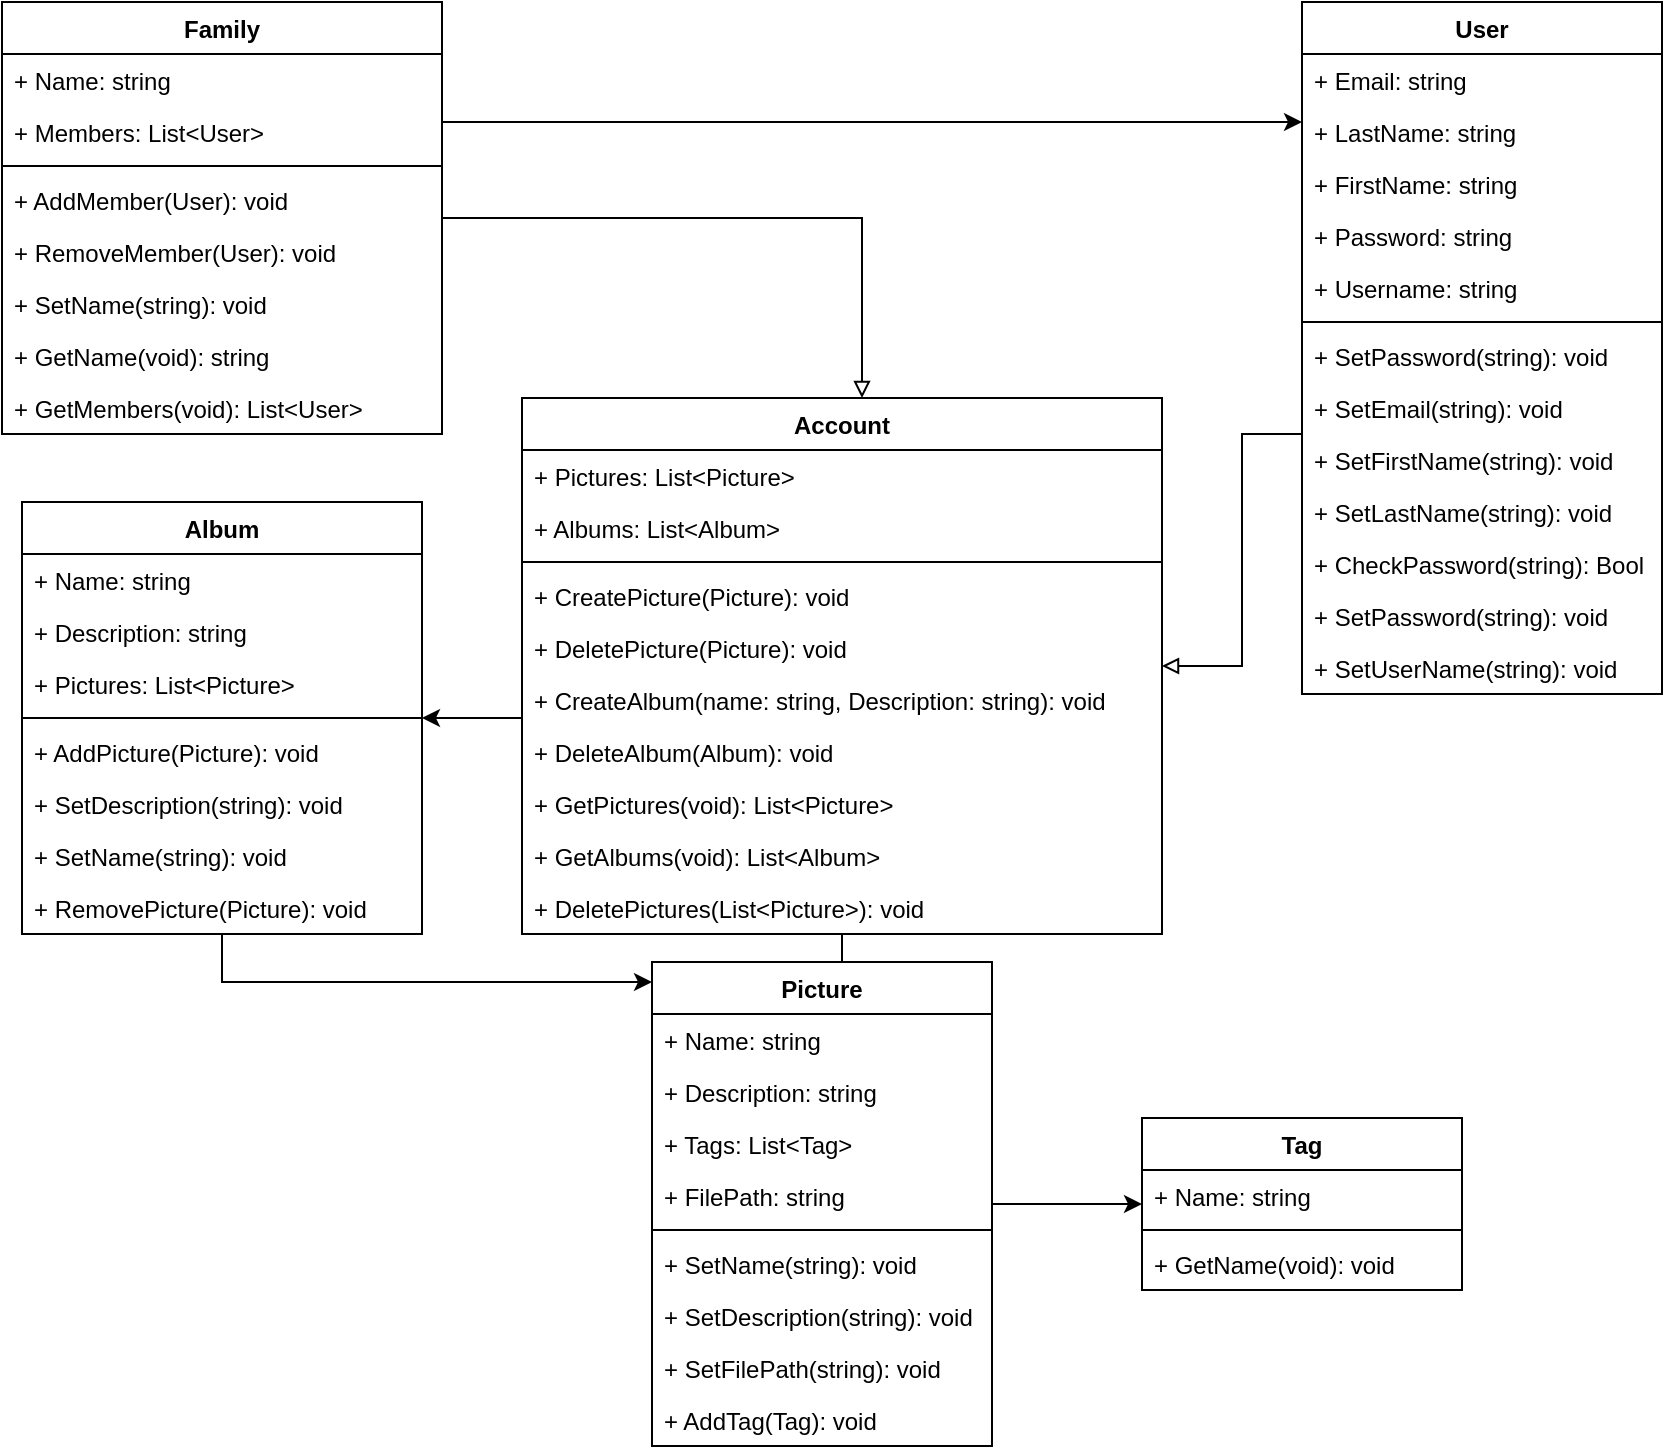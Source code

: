<mxfile version="26.0.16">
  <diagram id="C5RBs43oDa-KdzZeNtuy" name="Page-1">
    <mxGraphModel dx="1500" dy="804" grid="1" gridSize="10" guides="1" tooltips="1" connect="1" arrows="1" fold="1" page="1" pageScale="1" pageWidth="827" pageHeight="1169" math="0" shadow="0">
      <root>
        <mxCell id="WIyWlLk6GJQsqaUBKTNV-0" />
        <mxCell id="WIyWlLk6GJQsqaUBKTNV-1" parent="WIyWlLk6GJQsqaUBKTNV-0" />
        <mxCell id="LwOdxWUcEypCQ9QKhEuU-6" style="edgeStyle=orthogonalEdgeStyle;rounded=0;orthogonalLoop=1;jettySize=auto;html=1;endArrow=block;endFill=0;" parent="WIyWlLk6GJQsqaUBKTNV-1" source="KwHNiqSt_u-tDdupUiFI-0" target="KwHNiqSt_u-tDdupUiFI-9" edge="1">
          <mxGeometry relative="1" as="geometry">
            <mxPoint x="260" y="131" as="sourcePoint" />
            <mxPoint x="460" y="240" as="targetPoint" />
            <Array as="points">
              <mxPoint x="500" y="178" />
            </Array>
          </mxGeometry>
        </mxCell>
        <mxCell id="LwOdxWUcEypCQ9QKhEuU-7" style="edgeStyle=orthogonalEdgeStyle;rounded=0;orthogonalLoop=1;jettySize=auto;html=1;endArrow=block;endFill=0;" parent="WIyWlLk6GJQsqaUBKTNV-1" source="KwHNiqSt_u-tDdupUiFI-4" target="KwHNiqSt_u-tDdupUiFI-9" edge="1">
          <mxGeometry relative="1" as="geometry">
            <mxPoint x="660" y="157" as="sourcePoint" />
            <mxPoint x="460" y="240" as="targetPoint" />
            <Array as="points">
              <mxPoint x="690" y="286" />
            </Array>
          </mxGeometry>
        </mxCell>
        <mxCell id="PimOKWvEOXvwp0ByDB5H-64" style="edgeStyle=orthogonalEdgeStyle;rounded=0;orthogonalLoop=1;jettySize=auto;html=1;" parent="WIyWlLk6GJQsqaUBKTNV-1" source="KwHNiqSt_u-tDdupUiFI-14" target="KwHNiqSt_u-tDdupUiFI-19" edge="1">
          <mxGeometry relative="1" as="geometry">
            <Array as="points">
              <mxPoint x="180" y="560" />
            </Array>
            <mxPoint x="200" y="452" as="sourcePoint" />
            <mxPoint x="460" y="532" as="targetPoint" />
          </mxGeometry>
        </mxCell>
        <mxCell id="PimOKWvEOXvwp0ByDB5H-66" style="edgeStyle=orthogonalEdgeStyle;rounded=0;orthogonalLoop=1;jettySize=auto;html=1;" parent="WIyWlLk6GJQsqaUBKTNV-1" source="KwHNiqSt_u-tDdupUiFI-19" target="KwHNiqSt_u-tDdupUiFI-25" edge="1">
          <mxGeometry relative="1" as="geometry">
            <mxPoint x="560" y="506" as="sourcePoint" />
            <mxPoint x="610" y="545" as="targetPoint" />
          </mxGeometry>
        </mxCell>
        <mxCell id="LwOdxWUcEypCQ9QKhEuU-8" style="edgeStyle=orthogonalEdgeStyle;rounded=0;orthogonalLoop=1;jettySize=auto;html=1;" parent="WIyWlLk6GJQsqaUBKTNV-1" source="KwHNiqSt_u-tDdupUiFI-9" target="KwHNiqSt_u-tDdupUiFI-14" edge="1">
          <mxGeometry relative="1" as="geometry">
            <mxPoint x="360" y="279" as="sourcePoint" />
            <mxPoint x="200" y="400" as="targetPoint" />
            <Array as="points">
              <mxPoint x="300" y="428" />
              <mxPoint x="300" y="428" />
            </Array>
          </mxGeometry>
        </mxCell>
        <mxCell id="LwOdxWUcEypCQ9QKhEuU-9" style="edgeStyle=orthogonalEdgeStyle;rounded=0;orthogonalLoop=1;jettySize=auto;html=1;" parent="WIyWlLk6GJQsqaUBKTNV-1" source="KwHNiqSt_u-tDdupUiFI-9" target="KwHNiqSt_u-tDdupUiFI-19" edge="1">
          <mxGeometry relative="1" as="geometry">
            <mxPoint x="460" y="318" as="sourcePoint" />
            <mxPoint x="490" y="490" as="targetPoint" />
          </mxGeometry>
        </mxCell>
        <mxCell id="KHy8aL9svA68JVv7jce8-15" style="edgeStyle=orthogonalEdgeStyle;rounded=0;orthogonalLoop=1;jettySize=auto;html=1;" edge="1" parent="WIyWlLk6GJQsqaUBKTNV-1" source="KwHNiqSt_u-tDdupUiFI-0" target="KwHNiqSt_u-tDdupUiFI-4">
          <mxGeometry relative="1" as="geometry">
            <Array as="points">
              <mxPoint x="510" y="130" />
              <mxPoint x="510" y="130" />
            </Array>
          </mxGeometry>
        </mxCell>
        <mxCell id="KwHNiqSt_u-tDdupUiFI-0" value="Family" style="swimlane;fontStyle=1;align=center;verticalAlign=top;childLayout=stackLayout;horizontal=1;startSize=26;horizontalStack=0;resizeParent=1;resizeParentMax=0;resizeLast=0;collapsible=1;marginBottom=0;whiteSpace=wrap;html=1;" parent="WIyWlLk6GJQsqaUBKTNV-1" vertex="1">
          <mxGeometry x="70" y="70" width="220" height="216" as="geometry" />
        </mxCell>
        <mxCell id="KwHNiqSt_u-tDdupUiFI-1" value="+ Name: string" style="text;strokeColor=none;fillColor=none;align=left;verticalAlign=top;spacingLeft=4;spacingRight=4;overflow=hidden;rotatable=0;points=[[0,0.5],[1,0.5]];portConstraint=eastwest;whiteSpace=wrap;html=1;" parent="KwHNiqSt_u-tDdupUiFI-0" vertex="1">
          <mxGeometry y="26" width="220" height="26" as="geometry" />
        </mxCell>
        <mxCell id="PimOKWvEOXvwp0ByDB5H-33" value="+ Members: List&amp;lt;User&amp;gt;" style="text;strokeColor=none;fillColor=none;align=left;verticalAlign=top;spacingLeft=4;spacingRight=4;overflow=hidden;rotatable=0;points=[[0,0.5],[1,0.5]];portConstraint=eastwest;whiteSpace=wrap;html=1;" parent="KwHNiqSt_u-tDdupUiFI-0" vertex="1">
          <mxGeometry y="52" width="220" height="26" as="geometry" />
        </mxCell>
        <mxCell id="KwHNiqSt_u-tDdupUiFI-2" value="" style="line;strokeWidth=1;fillColor=none;align=left;verticalAlign=middle;spacingTop=-1;spacingLeft=3;spacingRight=3;rotatable=0;labelPosition=right;points=[];portConstraint=eastwest;strokeColor=inherit;" parent="KwHNiqSt_u-tDdupUiFI-0" vertex="1">
          <mxGeometry y="78" width="220" height="8" as="geometry" />
        </mxCell>
        <mxCell id="KwHNiqSt_u-tDdupUiFI-3" value="+ AddMember(User): void" style="text;strokeColor=none;fillColor=none;align=left;verticalAlign=top;spacingLeft=4;spacingRight=4;overflow=hidden;rotatable=0;points=[[0,0.5],[1,0.5]];portConstraint=eastwest;whiteSpace=wrap;html=1;" parent="KwHNiqSt_u-tDdupUiFI-0" vertex="1">
          <mxGeometry y="86" width="220" height="26" as="geometry" />
        </mxCell>
        <mxCell id="KHy8aL9svA68JVv7jce8-19" value="+ RemoveMember(User): void" style="text;strokeColor=none;fillColor=none;align=left;verticalAlign=top;spacingLeft=4;spacingRight=4;overflow=hidden;rotatable=0;points=[[0,0.5],[1,0.5]];portConstraint=eastwest;whiteSpace=wrap;html=1;" vertex="1" parent="KwHNiqSt_u-tDdupUiFI-0">
          <mxGeometry y="112" width="220" height="26" as="geometry" />
        </mxCell>
        <mxCell id="KHy8aL9svA68JVv7jce8-3" value="+ SetName(string): void" style="text;strokeColor=none;fillColor=none;align=left;verticalAlign=top;spacingLeft=4;spacingRight=4;overflow=hidden;rotatable=0;points=[[0,0.5],[1,0.5]];portConstraint=eastwest;whiteSpace=wrap;html=1;" vertex="1" parent="KwHNiqSt_u-tDdupUiFI-0">
          <mxGeometry y="138" width="220" height="26" as="geometry" />
        </mxCell>
        <mxCell id="KHy8aL9svA68JVv7jce8-4" value="+ GetName(void): string" style="text;strokeColor=none;fillColor=none;align=left;verticalAlign=top;spacingLeft=4;spacingRight=4;overflow=hidden;rotatable=0;points=[[0,0.5],[1,0.5]];portConstraint=eastwest;whiteSpace=wrap;html=1;" vertex="1" parent="KwHNiqSt_u-tDdupUiFI-0">
          <mxGeometry y="164" width="220" height="26" as="geometry" />
        </mxCell>
        <mxCell id="KHy8aL9svA68JVv7jce8-7" value="+ GetMembers(void): List&amp;lt;User&amp;gt;" style="text;strokeColor=none;fillColor=none;align=left;verticalAlign=top;spacingLeft=4;spacingRight=4;overflow=hidden;rotatable=0;points=[[0,0.5],[1,0.5]];portConstraint=eastwest;whiteSpace=wrap;html=1;" vertex="1" parent="KwHNiqSt_u-tDdupUiFI-0">
          <mxGeometry y="190" width="220" height="26" as="geometry" />
        </mxCell>
        <mxCell id="KwHNiqSt_u-tDdupUiFI-4" value="User" style="swimlane;fontStyle=1;align=center;verticalAlign=top;childLayout=stackLayout;horizontal=1;startSize=26;horizontalStack=0;resizeParent=1;resizeParentMax=0;resizeLast=0;collapsible=1;marginBottom=0;whiteSpace=wrap;html=1;" parent="WIyWlLk6GJQsqaUBKTNV-1" vertex="1">
          <mxGeometry x="720" y="70" width="180" height="346" as="geometry" />
        </mxCell>
        <mxCell id="PimOKWvEOXvwp0ByDB5H-70" value="+ Email: string" style="text;strokeColor=none;fillColor=none;align=left;verticalAlign=top;spacingLeft=4;spacingRight=4;overflow=hidden;rotatable=0;points=[[0,0.5],[1,0.5]];portConstraint=eastwest;whiteSpace=wrap;html=1;" parent="KwHNiqSt_u-tDdupUiFI-4" vertex="1">
          <mxGeometry y="26" width="180" height="26" as="geometry" />
        </mxCell>
        <mxCell id="PimOKWvEOXvwp0ByDB5H-69" value="+ LastName: string" style="text;strokeColor=none;fillColor=none;align=left;verticalAlign=top;spacingLeft=4;spacingRight=4;overflow=hidden;rotatable=0;points=[[0,0.5],[1,0.5]];portConstraint=eastwest;whiteSpace=wrap;html=1;" parent="KwHNiqSt_u-tDdupUiFI-4" vertex="1">
          <mxGeometry y="52" width="180" height="26" as="geometry" />
        </mxCell>
        <mxCell id="PimOKWvEOXvwp0ByDB5H-68" value="+ FirstName: string" style="text;strokeColor=none;fillColor=none;align=left;verticalAlign=top;spacingLeft=4;spacingRight=4;overflow=hidden;rotatable=0;points=[[0,0.5],[1,0.5]];portConstraint=eastwest;whiteSpace=wrap;html=1;" parent="KwHNiqSt_u-tDdupUiFI-4" vertex="1">
          <mxGeometry y="78" width="180" height="26" as="geometry" />
        </mxCell>
        <mxCell id="LwOdxWUcEypCQ9QKhEuU-0" value="+ Password: string" style="text;strokeColor=none;fillColor=none;align=left;verticalAlign=top;spacingLeft=4;spacingRight=4;overflow=hidden;rotatable=0;points=[[0,0.5],[1,0.5]];portConstraint=eastwest;whiteSpace=wrap;html=1;" parent="KwHNiqSt_u-tDdupUiFI-4" vertex="1">
          <mxGeometry y="104" width="180" height="26" as="geometry" />
        </mxCell>
        <mxCell id="PimOKWvEOXvwp0ByDB5H-37" value="+ Username: string" style="text;strokeColor=none;fillColor=none;align=left;verticalAlign=top;spacingLeft=4;spacingRight=4;overflow=hidden;rotatable=0;points=[[0,0.5],[1,0.5]];portConstraint=eastwest;whiteSpace=wrap;html=1;" parent="KwHNiqSt_u-tDdupUiFI-4" vertex="1">
          <mxGeometry y="130" width="180" height="26" as="geometry" />
        </mxCell>
        <mxCell id="KwHNiqSt_u-tDdupUiFI-7" value="" style="line;strokeWidth=1;fillColor=none;align=left;verticalAlign=middle;spacingTop=-1;spacingLeft=3;spacingRight=3;rotatable=0;labelPosition=right;points=[];portConstraint=eastwest;strokeColor=inherit;" parent="KwHNiqSt_u-tDdupUiFI-4" vertex="1">
          <mxGeometry y="156" width="180" height="8" as="geometry" />
        </mxCell>
        <mxCell id="KwHNiqSt_u-tDdupUiFI-8" value="+ SetPassword(string): void" style="text;strokeColor=none;fillColor=none;align=left;verticalAlign=top;spacingLeft=4;spacingRight=4;overflow=hidden;rotatable=0;points=[[0,0.5],[1,0.5]];portConstraint=eastwest;whiteSpace=wrap;html=1;" parent="KwHNiqSt_u-tDdupUiFI-4" vertex="1">
          <mxGeometry y="164" width="180" height="26" as="geometry" />
        </mxCell>
        <mxCell id="KHy8aL9svA68JVv7jce8-18" value="+ SetEmail(string): void" style="text;strokeColor=none;fillColor=none;align=left;verticalAlign=top;spacingLeft=4;spacingRight=4;overflow=hidden;rotatable=0;points=[[0,0.5],[1,0.5]];portConstraint=eastwest;whiteSpace=wrap;html=1;" vertex="1" parent="KwHNiqSt_u-tDdupUiFI-4">
          <mxGeometry y="190" width="180" height="26" as="geometry" />
        </mxCell>
        <mxCell id="KHy8aL9svA68JVv7jce8-16" value="+ SetFirstName(string): void" style="text;strokeColor=none;fillColor=none;align=left;verticalAlign=top;spacingLeft=4;spacingRight=4;overflow=hidden;rotatable=0;points=[[0,0.5],[1,0.5]];portConstraint=eastwest;whiteSpace=wrap;html=1;" vertex="1" parent="KwHNiqSt_u-tDdupUiFI-4">
          <mxGeometry y="216" width="180" height="26" as="geometry" />
        </mxCell>
        <mxCell id="KHy8aL9svA68JVv7jce8-17" value="+ SetLastName(string): void" style="text;strokeColor=none;fillColor=none;align=left;verticalAlign=top;spacingLeft=4;spacingRight=4;overflow=hidden;rotatable=0;points=[[0,0.5],[1,0.5]];portConstraint=eastwest;whiteSpace=wrap;html=1;" vertex="1" parent="KwHNiqSt_u-tDdupUiFI-4">
          <mxGeometry y="242" width="180" height="26" as="geometry" />
        </mxCell>
        <mxCell id="KHy8aL9svA68JVv7jce8-0" value="+ CheckPassword(string): Bool" style="text;strokeColor=none;fillColor=none;align=left;verticalAlign=top;spacingLeft=4;spacingRight=4;overflow=hidden;rotatable=0;points=[[0,0.5],[1,0.5]];portConstraint=eastwest;whiteSpace=wrap;html=1;" vertex="1" parent="KwHNiqSt_u-tDdupUiFI-4">
          <mxGeometry y="268" width="180" height="26" as="geometry" />
        </mxCell>
        <mxCell id="KHy8aL9svA68JVv7jce8-14" value="+ SetPassword(string): void" style="text;strokeColor=none;fillColor=none;align=left;verticalAlign=top;spacingLeft=4;spacingRight=4;overflow=hidden;rotatable=0;points=[[0,0.5],[1,0.5]];portConstraint=eastwest;whiteSpace=wrap;html=1;" vertex="1" parent="KwHNiqSt_u-tDdupUiFI-4">
          <mxGeometry y="294" width="180" height="26" as="geometry" />
        </mxCell>
        <mxCell id="KHy8aL9svA68JVv7jce8-2" value="+ SetUserName(string): void" style="text;strokeColor=none;fillColor=none;align=left;verticalAlign=top;spacingLeft=4;spacingRight=4;overflow=hidden;rotatable=0;points=[[0,0.5],[1,0.5]];portConstraint=eastwest;whiteSpace=wrap;html=1;" vertex="1" parent="KwHNiqSt_u-tDdupUiFI-4">
          <mxGeometry y="320" width="180" height="26" as="geometry" />
        </mxCell>
        <mxCell id="KwHNiqSt_u-tDdupUiFI-9" value="Account" style="swimlane;fontStyle=1;align=center;verticalAlign=top;childLayout=stackLayout;horizontal=1;startSize=26;horizontalStack=0;resizeParent=1;resizeParentMax=0;resizeLast=0;collapsible=1;marginBottom=0;whiteSpace=wrap;html=1;" parent="WIyWlLk6GJQsqaUBKTNV-1" vertex="1">
          <mxGeometry x="330" y="268" width="320" height="268" as="geometry" />
        </mxCell>
        <mxCell id="PimOKWvEOXvwp0ByDB5H-34" value="+ Pictures: List&amp;lt;Picture&amp;gt;" style="text;strokeColor=none;fillColor=none;align=left;verticalAlign=top;spacingLeft=4;spacingRight=4;overflow=hidden;rotatable=0;points=[[0,0.5],[1,0.5]];portConstraint=eastwest;whiteSpace=wrap;html=1;" parent="KwHNiqSt_u-tDdupUiFI-9" vertex="1">
          <mxGeometry y="26" width="320" height="26" as="geometry" />
        </mxCell>
        <mxCell id="PimOKWvEOXvwp0ByDB5H-35" value="+ Albums: List&amp;lt;Album&amp;gt;" style="text;strokeColor=none;fillColor=none;align=left;verticalAlign=top;spacingLeft=4;spacingRight=4;overflow=hidden;rotatable=0;points=[[0,0.5],[1,0.5]];portConstraint=eastwest;whiteSpace=wrap;html=1;" parent="KwHNiqSt_u-tDdupUiFI-9" vertex="1">
          <mxGeometry y="52" width="320" height="26" as="geometry" />
        </mxCell>
        <mxCell id="KwHNiqSt_u-tDdupUiFI-12" value="" style="line;strokeWidth=1;fillColor=none;align=left;verticalAlign=middle;spacingTop=-1;spacingLeft=3;spacingRight=3;rotatable=0;labelPosition=right;points=[];portConstraint=eastwest;strokeColor=inherit;" parent="KwHNiqSt_u-tDdupUiFI-9" vertex="1">
          <mxGeometry y="78" width="320" height="8" as="geometry" />
        </mxCell>
        <mxCell id="KwHNiqSt_u-tDdupUiFI-13" value="+ CreatePicture(Picture): void" style="text;strokeColor=none;fillColor=none;align=left;verticalAlign=top;spacingLeft=4;spacingRight=4;overflow=hidden;rotatable=0;points=[[0,0.5],[1,0.5]];portConstraint=eastwest;whiteSpace=wrap;html=1;" parent="KwHNiqSt_u-tDdupUiFI-9" vertex="1">
          <mxGeometry y="86" width="320" height="26" as="geometry" />
        </mxCell>
        <mxCell id="KHy8aL9svA68JVv7jce8-20" value="+ DeletePicture(Picture): void" style="text;strokeColor=none;fillColor=none;align=left;verticalAlign=top;spacingLeft=4;spacingRight=4;overflow=hidden;rotatable=0;points=[[0,0.5],[1,0.5]];portConstraint=eastwest;whiteSpace=wrap;html=1;" vertex="1" parent="KwHNiqSt_u-tDdupUiFI-9">
          <mxGeometry y="112" width="320" height="26" as="geometry" />
        </mxCell>
        <mxCell id="KHy8aL9svA68JVv7jce8-5" value="+ CreateAlbum(name: string, Description: string): void" style="text;strokeColor=none;fillColor=none;align=left;verticalAlign=top;spacingLeft=4;spacingRight=4;overflow=hidden;rotatable=0;points=[[0,0.5],[1,0.5]];portConstraint=eastwest;whiteSpace=wrap;html=1;" vertex="1" parent="KwHNiqSt_u-tDdupUiFI-9">
          <mxGeometry y="138" width="320" height="26" as="geometry" />
        </mxCell>
        <mxCell id="KHy8aL9svA68JVv7jce8-21" value="+ DeleteAlbum(Album): void" style="text;strokeColor=none;fillColor=none;align=left;verticalAlign=top;spacingLeft=4;spacingRight=4;overflow=hidden;rotatable=0;points=[[0,0.5],[1,0.5]];portConstraint=eastwest;whiteSpace=wrap;html=1;" vertex="1" parent="KwHNiqSt_u-tDdupUiFI-9">
          <mxGeometry y="164" width="320" height="26" as="geometry" />
        </mxCell>
        <mxCell id="KHy8aL9svA68JVv7jce8-8" value="+ GetPictures(void): List&amp;lt;Picture&amp;gt;" style="text;strokeColor=none;fillColor=none;align=left;verticalAlign=top;spacingLeft=4;spacingRight=4;overflow=hidden;rotatable=0;points=[[0,0.5],[1,0.5]];portConstraint=eastwest;whiteSpace=wrap;html=1;" vertex="1" parent="KwHNiqSt_u-tDdupUiFI-9">
          <mxGeometry y="190" width="320" height="26" as="geometry" />
        </mxCell>
        <mxCell id="KHy8aL9svA68JVv7jce8-9" value="+ GetAlbums(void): List&amp;lt;Album&amp;gt;" style="text;strokeColor=none;fillColor=none;align=left;verticalAlign=top;spacingLeft=4;spacingRight=4;overflow=hidden;rotatable=0;points=[[0,0.5],[1,0.5]];portConstraint=eastwest;whiteSpace=wrap;html=1;" vertex="1" parent="KwHNiqSt_u-tDdupUiFI-9">
          <mxGeometry y="216" width="320" height="26" as="geometry" />
        </mxCell>
        <mxCell id="KHy8aL9svA68JVv7jce8-25" value="+ DeletePictures(List&amp;lt;Picture&amp;gt;): void" style="text;strokeColor=none;fillColor=none;align=left;verticalAlign=top;spacingLeft=4;spacingRight=4;overflow=hidden;rotatable=0;points=[[0,0.5],[1,0.5]];portConstraint=eastwest;whiteSpace=wrap;html=1;" vertex="1" parent="KwHNiqSt_u-tDdupUiFI-9">
          <mxGeometry y="242" width="320" height="26" as="geometry" />
        </mxCell>
        <mxCell id="KwHNiqSt_u-tDdupUiFI-14" value="Album" style="swimlane;fontStyle=1;align=center;verticalAlign=top;childLayout=stackLayout;horizontal=1;startSize=26;horizontalStack=0;resizeParent=1;resizeParentMax=0;resizeLast=0;collapsible=1;marginBottom=0;whiteSpace=wrap;html=1;" parent="WIyWlLk6GJQsqaUBKTNV-1" vertex="1">
          <mxGeometry x="80" y="320" width="200" height="216" as="geometry" />
        </mxCell>
        <mxCell id="KwHNiqSt_u-tDdupUiFI-15" value="+ Name: string" style="text;strokeColor=none;fillColor=none;align=left;verticalAlign=top;spacingLeft=4;spacingRight=4;overflow=hidden;rotatable=0;points=[[0,0.5],[1,0.5]];portConstraint=eastwest;whiteSpace=wrap;html=1;" parent="KwHNiqSt_u-tDdupUiFI-14" vertex="1">
          <mxGeometry y="26" width="200" height="26" as="geometry" />
        </mxCell>
        <mxCell id="PimOKWvEOXvwp0ByDB5H-72" value="+ Description: string" style="text;strokeColor=none;fillColor=none;align=left;verticalAlign=top;spacingLeft=4;spacingRight=4;overflow=hidden;rotatable=0;points=[[0,0.5],[1,0.5]];portConstraint=eastwest;whiteSpace=wrap;html=1;" parent="KwHNiqSt_u-tDdupUiFI-14" vertex="1">
          <mxGeometry y="52" width="200" height="26" as="geometry" />
        </mxCell>
        <mxCell id="PimOKWvEOXvwp0ByDB5H-44" value="+ Pictures: List&amp;lt;Picture&amp;gt;" style="text;strokeColor=none;fillColor=none;align=left;verticalAlign=top;spacingLeft=4;spacingRight=4;overflow=hidden;rotatable=0;points=[[0,0.5],[1,0.5]];portConstraint=eastwest;whiteSpace=wrap;html=1;" parent="KwHNiqSt_u-tDdupUiFI-14" vertex="1">
          <mxGeometry y="78" width="200" height="26" as="geometry" />
        </mxCell>
        <mxCell id="KwHNiqSt_u-tDdupUiFI-17" value="" style="line;strokeWidth=1;fillColor=none;align=left;verticalAlign=middle;spacingTop=-1;spacingLeft=3;spacingRight=3;rotatable=0;labelPosition=right;points=[];portConstraint=eastwest;strokeColor=inherit;" parent="KwHNiqSt_u-tDdupUiFI-14" vertex="1">
          <mxGeometry y="104" width="200" height="8" as="geometry" />
        </mxCell>
        <mxCell id="KwHNiqSt_u-tDdupUiFI-18" value="+ AddPicture(Picture): void" style="text;strokeColor=none;fillColor=none;align=left;verticalAlign=top;spacingLeft=4;spacingRight=4;overflow=hidden;rotatable=0;points=[[0,0.5],[1,0.5]];portConstraint=eastwest;whiteSpace=wrap;html=1;" parent="KwHNiqSt_u-tDdupUiFI-14" vertex="1">
          <mxGeometry y="112" width="200" height="26" as="geometry" />
        </mxCell>
        <mxCell id="KHy8aL9svA68JVv7jce8-6" value="+ SetDescription(string): void" style="text;strokeColor=none;fillColor=none;align=left;verticalAlign=top;spacingLeft=4;spacingRight=4;overflow=hidden;rotatable=0;points=[[0,0.5],[1,0.5]];portConstraint=eastwest;whiteSpace=wrap;html=1;" vertex="1" parent="KwHNiqSt_u-tDdupUiFI-14">
          <mxGeometry y="138" width="200" height="26" as="geometry" />
        </mxCell>
        <mxCell id="KHy8aL9svA68JVv7jce8-12" value="+ SetName(string): void" style="text;strokeColor=none;fillColor=none;align=left;verticalAlign=top;spacingLeft=4;spacingRight=4;overflow=hidden;rotatable=0;points=[[0,0.5],[1,0.5]];portConstraint=eastwest;whiteSpace=wrap;html=1;" vertex="1" parent="KwHNiqSt_u-tDdupUiFI-14">
          <mxGeometry y="164" width="200" height="26" as="geometry" />
        </mxCell>
        <mxCell id="KHy8aL9svA68JVv7jce8-11" value="+ RemovePicture(Picture): void" style="text;strokeColor=none;fillColor=none;align=left;verticalAlign=top;spacingLeft=4;spacingRight=4;overflow=hidden;rotatable=0;points=[[0,0.5],[1,0.5]];portConstraint=eastwest;whiteSpace=wrap;html=1;" vertex="1" parent="KwHNiqSt_u-tDdupUiFI-14">
          <mxGeometry y="190" width="200" height="26" as="geometry" />
        </mxCell>
        <mxCell id="KwHNiqSt_u-tDdupUiFI-19" value="Picture" style="swimlane;fontStyle=1;align=center;verticalAlign=top;childLayout=stackLayout;horizontal=1;startSize=26;horizontalStack=0;resizeParent=1;resizeParentMax=0;resizeLast=0;collapsible=1;marginBottom=0;whiteSpace=wrap;html=1;" parent="WIyWlLk6GJQsqaUBKTNV-1" vertex="1">
          <mxGeometry x="395" y="550" width="170" height="242" as="geometry" />
        </mxCell>
        <mxCell id="KwHNiqSt_u-tDdupUiFI-20" value="+ Name: string" style="text;strokeColor=none;fillColor=none;align=left;verticalAlign=top;spacingLeft=4;spacingRight=4;overflow=hidden;rotatable=0;points=[[0,0.5],[1,0.5]];portConstraint=eastwest;whiteSpace=wrap;html=1;" parent="KwHNiqSt_u-tDdupUiFI-19" vertex="1">
          <mxGeometry y="26" width="170" height="26" as="geometry" />
        </mxCell>
        <mxCell id="PimOKWvEOXvwp0ByDB5H-71" value="+ Description: string" style="text;strokeColor=none;fillColor=none;align=left;verticalAlign=top;spacingLeft=4;spacingRight=4;overflow=hidden;rotatable=0;points=[[0,0.5],[1,0.5]];portConstraint=eastwest;whiteSpace=wrap;html=1;" parent="KwHNiqSt_u-tDdupUiFI-19" vertex="1">
          <mxGeometry y="52" width="170" height="26" as="geometry" />
        </mxCell>
        <mxCell id="PimOKWvEOXvwp0ByDB5H-57" value="+ Tags: List&amp;lt;Tag&amp;gt;" style="text;strokeColor=none;fillColor=none;align=left;verticalAlign=top;spacingLeft=4;spacingRight=4;overflow=hidden;rotatable=0;points=[[0,0.5],[1,0.5]];portConstraint=eastwest;whiteSpace=wrap;html=1;" parent="KwHNiqSt_u-tDdupUiFI-19" vertex="1">
          <mxGeometry y="78" width="170" height="26" as="geometry" />
        </mxCell>
        <mxCell id="PimOKWvEOXvwp0ByDB5H-56" value="+ FilePath: string&amp;nbsp;" style="text;strokeColor=none;fillColor=none;align=left;verticalAlign=top;spacingLeft=4;spacingRight=4;overflow=hidden;rotatable=0;points=[[0,0.5],[1,0.5]];portConstraint=eastwest;whiteSpace=wrap;html=1;" parent="KwHNiqSt_u-tDdupUiFI-19" vertex="1">
          <mxGeometry y="104" width="170" height="26" as="geometry" />
        </mxCell>
        <mxCell id="KwHNiqSt_u-tDdupUiFI-22" value="" style="line;strokeWidth=1;fillColor=none;align=left;verticalAlign=middle;spacingTop=-1;spacingLeft=3;spacingRight=3;rotatable=0;labelPosition=right;points=[];portConstraint=eastwest;strokeColor=inherit;" parent="KwHNiqSt_u-tDdupUiFI-19" vertex="1">
          <mxGeometry y="130" width="170" height="8" as="geometry" />
        </mxCell>
        <mxCell id="KwHNiqSt_u-tDdupUiFI-23" value="+ SetName(string): void" style="text;strokeColor=none;fillColor=none;align=left;verticalAlign=top;spacingLeft=4;spacingRight=4;overflow=hidden;rotatable=0;points=[[0,0.5],[1,0.5]];portConstraint=eastwest;whiteSpace=wrap;html=1;" parent="KwHNiqSt_u-tDdupUiFI-19" vertex="1">
          <mxGeometry y="138" width="170" height="26" as="geometry" />
        </mxCell>
        <mxCell id="KHy8aL9svA68JVv7jce8-22" value="+ SetDescription(string): void" style="text;strokeColor=none;fillColor=none;align=left;verticalAlign=top;spacingLeft=4;spacingRight=4;overflow=hidden;rotatable=0;points=[[0,0.5],[1,0.5]];portConstraint=eastwest;whiteSpace=wrap;html=1;" vertex="1" parent="KwHNiqSt_u-tDdupUiFI-19">
          <mxGeometry y="164" width="170" height="26" as="geometry" />
        </mxCell>
        <mxCell id="KHy8aL9svA68JVv7jce8-23" value="+ SetFilePath(string): void" style="text;strokeColor=none;fillColor=none;align=left;verticalAlign=top;spacingLeft=4;spacingRight=4;overflow=hidden;rotatable=0;points=[[0,0.5],[1,0.5]];portConstraint=eastwest;whiteSpace=wrap;html=1;" vertex="1" parent="KwHNiqSt_u-tDdupUiFI-19">
          <mxGeometry y="190" width="170" height="26" as="geometry" />
        </mxCell>
        <mxCell id="KHy8aL9svA68JVv7jce8-24" value="+ AddTag(Tag): void" style="text;strokeColor=none;fillColor=none;align=left;verticalAlign=top;spacingLeft=4;spacingRight=4;overflow=hidden;rotatable=0;points=[[0,0.5],[1,0.5]];portConstraint=eastwest;whiteSpace=wrap;html=1;" vertex="1" parent="KwHNiqSt_u-tDdupUiFI-19">
          <mxGeometry y="216" width="170" height="26" as="geometry" />
        </mxCell>
        <mxCell id="KwHNiqSt_u-tDdupUiFI-25" value="Tag" style="swimlane;fontStyle=1;align=center;verticalAlign=top;childLayout=stackLayout;horizontal=1;startSize=26;horizontalStack=0;resizeParent=1;resizeParentMax=0;resizeLast=0;collapsible=1;marginBottom=0;whiteSpace=wrap;html=1;" parent="WIyWlLk6GJQsqaUBKTNV-1" vertex="1">
          <mxGeometry x="640" y="628" width="160" height="86" as="geometry" />
        </mxCell>
        <mxCell id="KwHNiqSt_u-tDdupUiFI-26" value="+ Name: string" style="text;strokeColor=none;fillColor=none;align=left;verticalAlign=top;spacingLeft=4;spacingRight=4;overflow=hidden;rotatable=0;points=[[0,0.5],[1,0.5]];portConstraint=eastwest;whiteSpace=wrap;html=1;" parent="KwHNiqSt_u-tDdupUiFI-25" vertex="1">
          <mxGeometry y="26" width="160" height="26" as="geometry" />
        </mxCell>
        <mxCell id="KwHNiqSt_u-tDdupUiFI-28" value="" style="line;strokeWidth=1;fillColor=none;align=left;verticalAlign=middle;spacingTop=-1;spacingLeft=3;spacingRight=3;rotatable=0;labelPosition=right;points=[];portConstraint=eastwest;strokeColor=inherit;" parent="KwHNiqSt_u-tDdupUiFI-25" vertex="1">
          <mxGeometry y="52" width="160" height="8" as="geometry" />
        </mxCell>
        <mxCell id="KwHNiqSt_u-tDdupUiFI-29" value="+ GetName(void): void" style="text;strokeColor=none;fillColor=none;align=left;verticalAlign=top;spacingLeft=4;spacingRight=4;overflow=hidden;rotatable=0;points=[[0,0.5],[1,0.5]];portConstraint=eastwest;whiteSpace=wrap;html=1;" parent="KwHNiqSt_u-tDdupUiFI-25" vertex="1">
          <mxGeometry y="60" width="160" height="26" as="geometry" />
        </mxCell>
      </root>
    </mxGraphModel>
  </diagram>
</mxfile>
